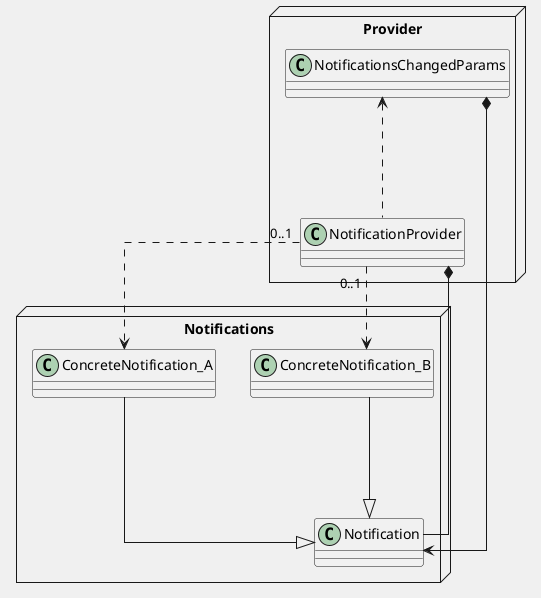 @startuml
skinparam BackgroundColor F0F0F0
skinparam linetype ortho

node "Notifications" as notifs {
    class "Notification" as notif

    class "ConcreteNotification_A" as smsNotif
    class "ConcreteNotification_B" as callNotif

    notif <|-u-- smsNotif
    notif <|-u-- callNotif
}

node "Provider" as provider {
    class "NotificationProvider" as notProvider
    class "NotificationsChangedParams" as params
    notProvider -u..>params
}


notProvider "0..1"..> smsNotif
notProvider "0..1"..> callNotif
notProvider *-- notif

params *-->notif

@enduml
